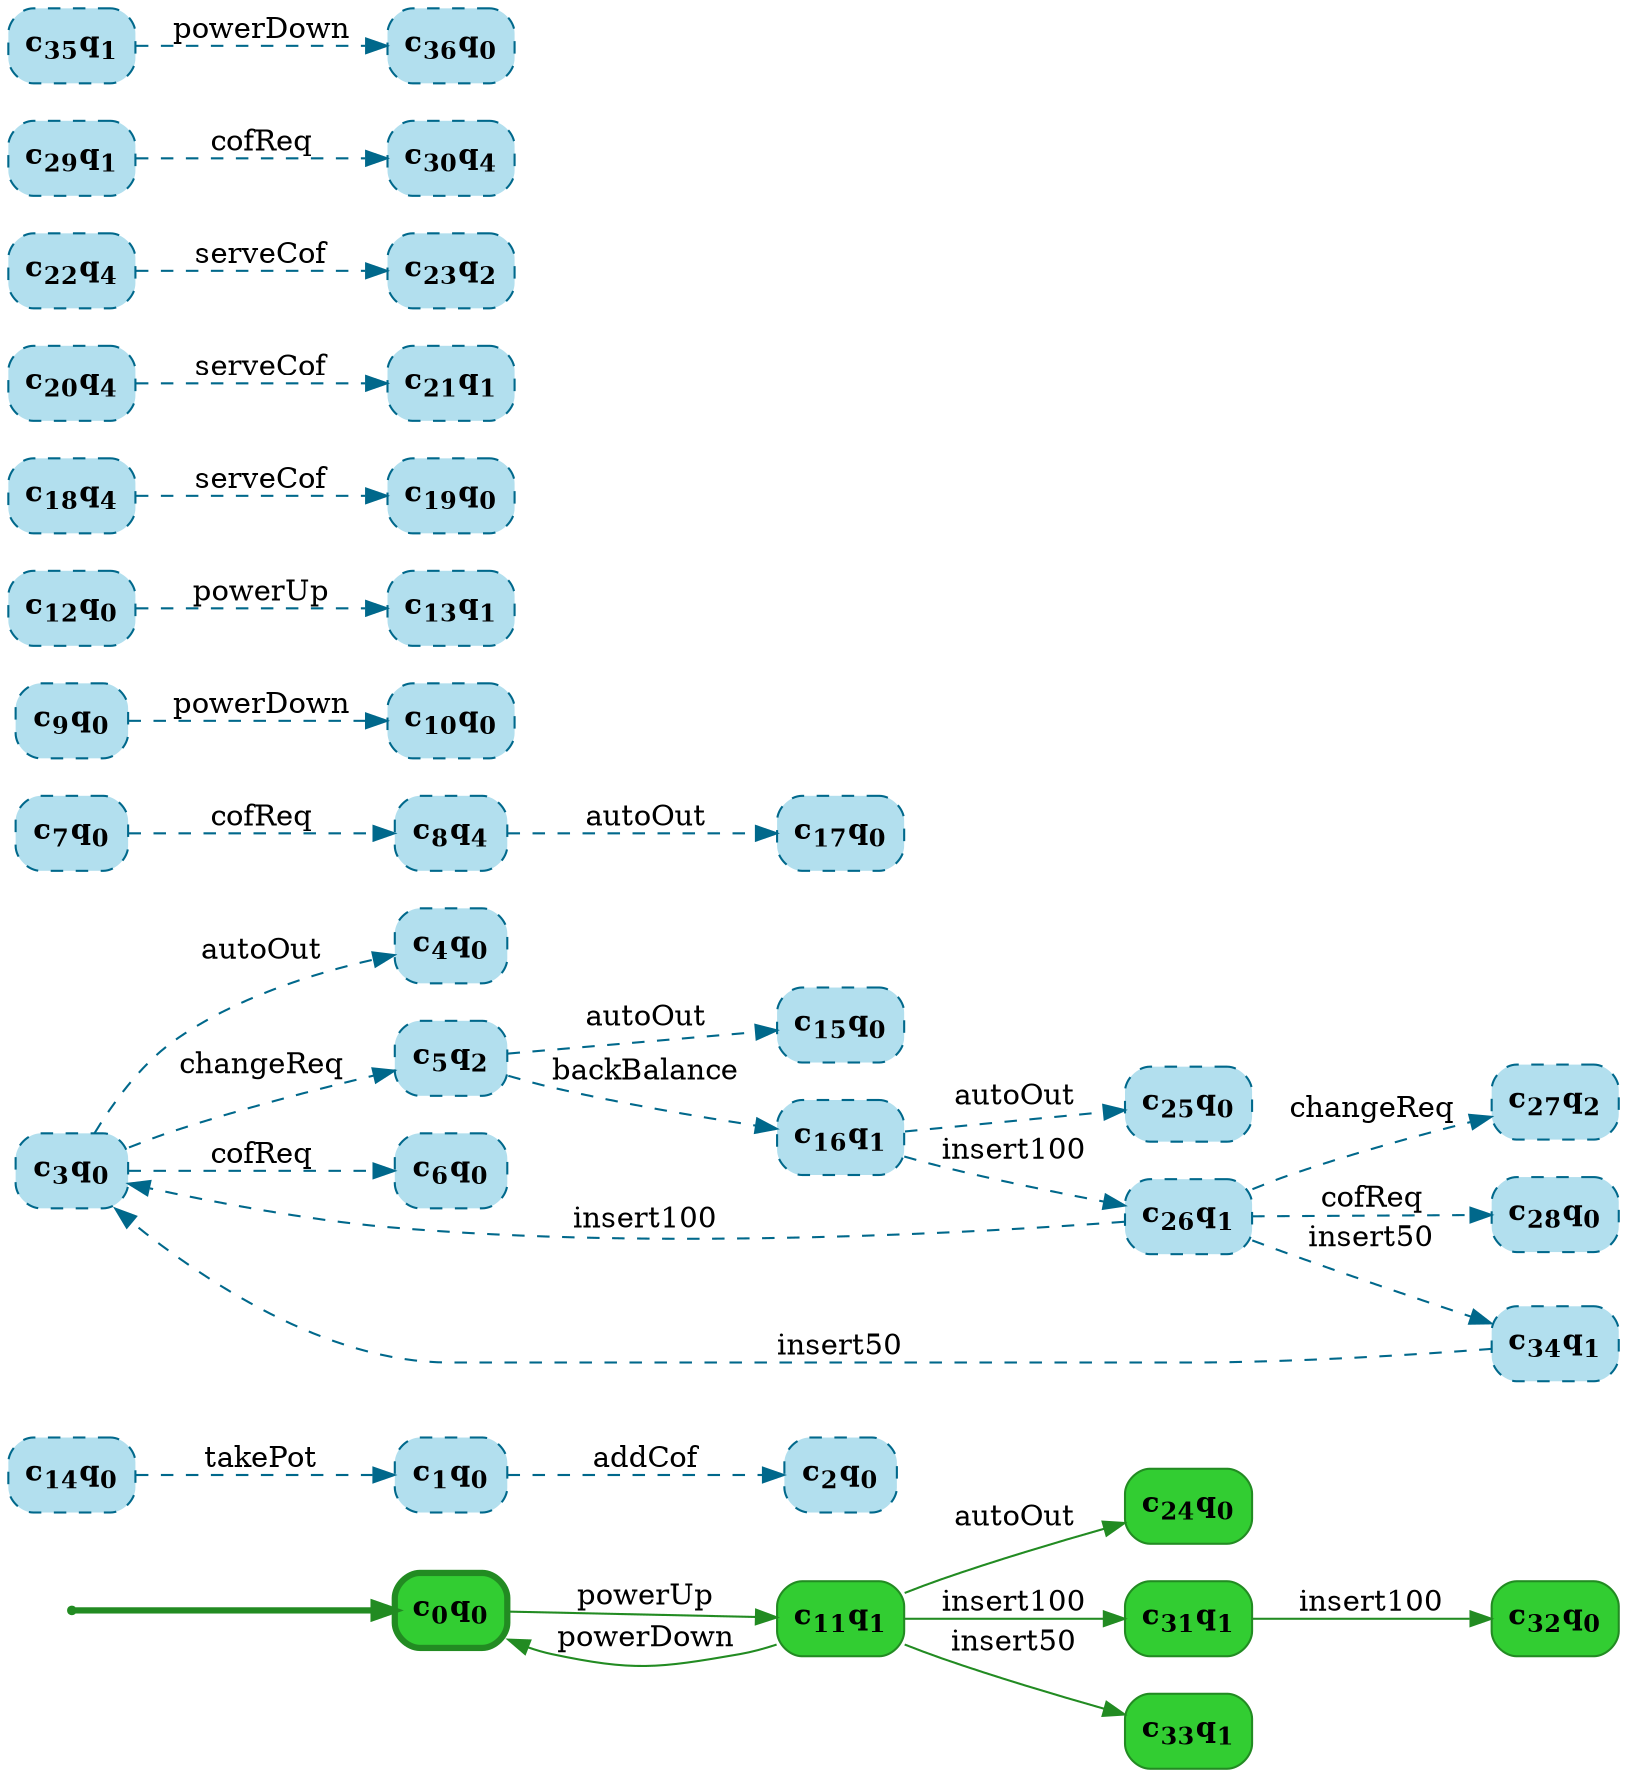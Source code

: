 digraph g {

	rankdir="LR"

	__invisible__[shape="point", color="forestgreen"]
	c0q0[label=<<b>c<sub>0</sub>q<sub>0</sub></b>>, shape="box", style="rounded, filled", fillcolor="limegreen", color="forestgreen", penwidth=3] // Initial
	c11q1[label=<<b>c<sub>11</sub>q<sub>1</sub></b>>, shape="box", style="rounded, filled", fillcolor="limegreen", color="forestgreen"]
	c24q0[label=<<b>c<sub>24</sub>q<sub>0</sub></b>>, shape="box", style="rounded, filled", fillcolor="limegreen", color="forestgreen"]
	c31q1[label=<<b>c<sub>31</sub>q<sub>1</sub></b>>, shape="box", style="rounded, filled", fillcolor="limegreen", color="forestgreen"]
	c32q0[label=<<b>c<sub>32</sub>q<sub>0</sub></b>>, shape="box", style="rounded, filled", fillcolor="limegreen", color="forestgreen"]
	c33q1[label=<<b>c<sub>33</sub>q<sub>1</sub></b>>, shape="box", style="rounded, filled", fillcolor="limegreen", color="forestgreen"]
	c1q0[label=<<b>c<sub>1</sub>q<sub>0</sub></b>>, shape="box", style="rounded, filled, dashed", fillcolor="lightblue2", color="deepskyblue4"]
	c2q0[label=<<b>c<sub>2</sub>q<sub>0</sub></b>>, shape="box", style="rounded, filled, dashed", fillcolor="lightblue2", color="deepskyblue4"]
	c3q0[label=<<b>c<sub>3</sub>q<sub>0</sub></b>>, shape="box", style="rounded, filled, dashed", fillcolor="lightblue2", color="deepskyblue4"]
	c4q0[label=<<b>c<sub>4</sub>q<sub>0</sub></b>>, shape="box", style="rounded, filled, dashed", fillcolor="lightblue2", color="deepskyblue4"]
	c5q2[label=<<b>c<sub>5</sub>q<sub>2</sub></b>>, shape="box", style="rounded, filled, dashed", fillcolor="lightblue2", color="deepskyblue4"]
	c6q0[label=<<b>c<sub>6</sub>q<sub>0</sub></b>>, shape="box", style="rounded, filled, dashed", fillcolor="lightblue2", color="deepskyblue4"]
	c7q0[label=<<b>c<sub>7</sub>q<sub>0</sub></b>>, shape="box", style="rounded, filled, dashed", fillcolor="lightblue2", color="deepskyblue4"]
	c8q4[label=<<b>c<sub>8</sub>q<sub>4</sub></b>>, shape="box", style="rounded, filled, dashed", fillcolor="lightblue2", color="deepskyblue4"]
	c9q0[label=<<b>c<sub>9</sub>q<sub>0</sub></b>>, shape="box", style="rounded, filled, dashed", fillcolor="lightblue2", color="deepskyblue4"]
	c10q0[label=<<b>c<sub>10</sub>q<sub>0</sub></b>>, shape="box", style="rounded, filled, dashed", fillcolor="lightblue2", color="deepskyblue4"]
	c12q0[label=<<b>c<sub>12</sub>q<sub>0</sub></b>>, shape="box", style="rounded, filled, dashed", fillcolor="lightblue2", color="deepskyblue4"]
	c13q1[label=<<b>c<sub>13</sub>q<sub>1</sub></b>>, shape="box", style="rounded, filled, dashed", fillcolor="lightblue2", color="deepskyblue4"]
	c14q0[label=<<b>c<sub>14</sub>q<sub>0</sub></b>>, shape="box", style="rounded, filled, dashed", fillcolor="lightblue2", color="deepskyblue4"]
	c15q0[label=<<b>c<sub>15</sub>q<sub>0</sub></b>>, shape="box", style="rounded, filled, dashed", fillcolor="lightblue2", color="deepskyblue4"]
	c16q1[label=<<b>c<sub>16</sub>q<sub>1</sub></b>>, shape="box", style="rounded, filled, dashed", fillcolor="lightblue2", color="deepskyblue4"]
	c17q0[label=<<b>c<sub>17</sub>q<sub>0</sub></b>>, shape="box", style="rounded, filled, dashed", fillcolor="lightblue2", color="deepskyblue4"]
	c18q4[label=<<b>c<sub>18</sub>q<sub>4</sub></b>>, shape="box", style="rounded, filled, dashed", fillcolor="lightblue2", color="deepskyblue4"]
	c19q0[label=<<b>c<sub>19</sub>q<sub>0</sub></b>>, shape="box", style="rounded, filled, dashed", fillcolor="lightblue2", color="deepskyblue4"]
	c20q4[label=<<b>c<sub>20</sub>q<sub>4</sub></b>>, shape="box", style="rounded, filled, dashed", fillcolor="lightblue2", color="deepskyblue4"]
	c21q1[label=<<b>c<sub>21</sub>q<sub>1</sub></b>>, shape="box", style="rounded, filled, dashed", fillcolor="lightblue2", color="deepskyblue4"]
	c22q4[label=<<b>c<sub>22</sub>q<sub>4</sub></b>>, shape="box", style="rounded, filled, dashed", fillcolor="lightblue2", color="deepskyblue4"]
	c23q2[label=<<b>c<sub>23</sub>q<sub>2</sub></b>>, shape="box", style="rounded, filled, dashed", fillcolor="lightblue2", color="deepskyblue4"]
	c25q0[label=<<b>c<sub>25</sub>q<sub>0</sub></b>>, shape="box", style="rounded, filled, dashed", fillcolor="lightblue2", color="deepskyblue4"]
	c26q1[label=<<b>c<sub>26</sub>q<sub>1</sub></b>>, shape="box", style="rounded, filled, dashed", fillcolor="lightblue2", color="deepskyblue4"]
	c27q2[label=<<b>c<sub>27</sub>q<sub>2</sub></b>>, shape="box", style="rounded, filled, dashed", fillcolor="lightblue2", color="deepskyblue4"]
	c28q0[label=<<b>c<sub>28</sub>q<sub>0</sub></b>>, shape="box", style="rounded, filled, dashed", fillcolor="lightblue2", color="deepskyblue4"]
	c29q1[label=<<b>c<sub>29</sub>q<sub>1</sub></b>>, shape="box", style="rounded, filled, dashed", fillcolor="lightblue2", color="deepskyblue4"]
	c30q4[label=<<b>c<sub>30</sub>q<sub>4</sub></b>>, shape="box", style="rounded, filled, dashed", fillcolor="lightblue2", color="deepskyblue4"]
	c34q1[label=<<b>c<sub>34</sub>q<sub>1</sub></b>>, shape="box", style="rounded, filled, dashed", fillcolor="lightblue2", color="deepskyblue4"]
	c35q1[label=<<b>c<sub>35</sub>q<sub>1</sub></b>>, shape="box", style="rounded, filled, dashed", fillcolor="lightblue2", color="deepskyblue4"]
	c36q0[label=<<b>c<sub>36</sub>q<sub>0</sub></b>>, shape="box", style="rounded, filled, dashed", fillcolor="lightblue2", color="deepskyblue4"]

	__invisible__ -> c0q0[penwidth=3, color="forestgreen"]
	c0q0 -> c11q1[label=<powerUp>, color="forestgreen"]
	c11q1 -> c24q0[label=<autoOut>, color="forestgreen"]
	c11q1 -> c31q1[label=<insert100>, color="forestgreen"]
	c31q1 -> c32q0[label=<insert100>, color="forestgreen"]
	c11q1 -> c33q1[label=<insert50>, color="forestgreen"]
	c11q1 -> c0q0[label=<powerDown>, color="forestgreen"]
	c1q0 -> c2q0[label=<addCof>, color="deepskyblue4", style="dashed"]
	c3q0 -> c4q0[label=<autoOut>, color="deepskyblue4", style="dashed"]
	c3q0 -> c5q2[label=<changeReq>, color="deepskyblue4", style="dashed"]
	c3q0 -> c6q0[label=<cofReq>, color="deepskyblue4", style="dashed"]
	c7q0 -> c8q4[label=<cofReq>, color="deepskyblue4", style="dashed"]
	c9q0 -> c10q0[label=<powerDown>, color="deepskyblue4", style="dashed"]
	c12q0 -> c13q1[label=<powerUp>, color="deepskyblue4", style="dashed"]
	c14q0 -> c1q0[label=<takePot>, color="deepskyblue4", style="dashed"]
	c5q2 -> c15q0[label=<autoOut>, color="deepskyblue4", style="dashed"]
	c5q2 -> c16q1[label=<backBalance>, color="deepskyblue4", style="dashed"]
	c8q4 -> c17q0[label=<autoOut>, color="deepskyblue4", style="dashed"]
	c18q4 -> c19q0[label=<serveCof>, color="deepskyblue4", style="dashed"]
	c20q4 -> c21q1[label=<serveCof>, color="deepskyblue4", style="dashed"]
	c22q4 -> c23q2[label=<serveCof>, color="deepskyblue4", style="dashed"]
	c16q1 -> c25q0[label=<autoOut>, color="deepskyblue4", style="dashed"]
	c26q1 -> c27q2[label=<changeReq>, color="deepskyblue4", style="dashed"]
	c26q1 -> c28q0[label=<cofReq>, color="deepskyblue4", style="dashed"]
	c29q1 -> c30q4[label=<cofReq>, color="deepskyblue4", style="dashed"]
	c16q1 -> c26q1[label=<insert100>, color="deepskyblue4", style="dashed"]
	c26q1 -> c3q0[label=<insert100>, color="deepskyblue4", style="dashed"]
	c26q1 -> c34q1[label=<insert50>, color="deepskyblue4", style="dashed"]
	c34q1 -> c3q0[label=<insert50>, color="deepskyblue4", style="dashed"]
	c35q1 -> c36q0[label=<powerDown>, color="deepskyblue4", style="dashed"]

}
